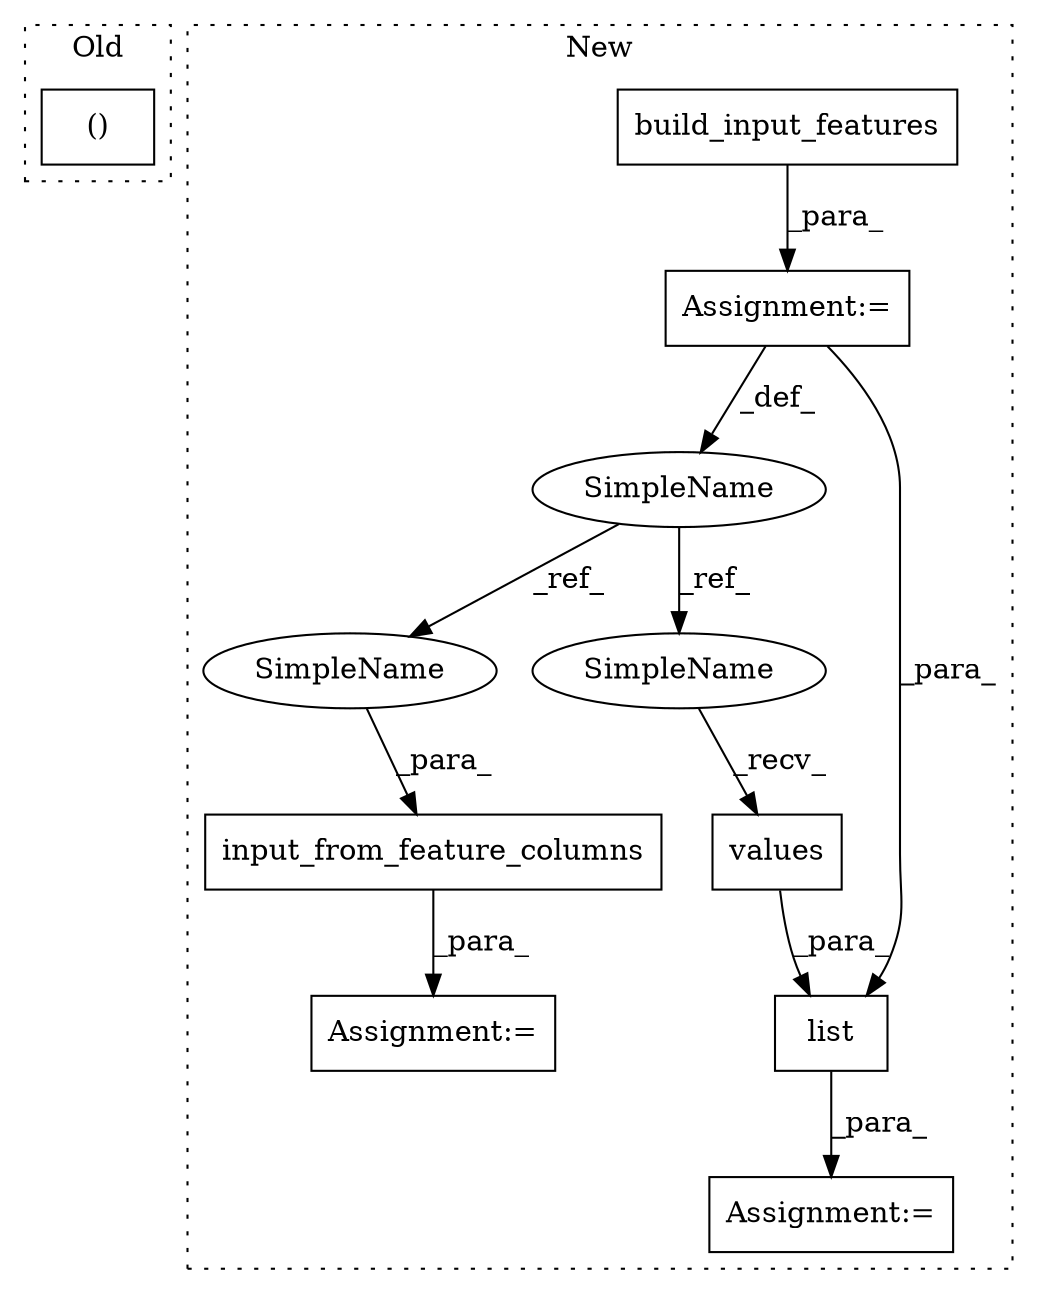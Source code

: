 digraph G {
subgraph cluster0 {
1 [label="()" a="106" s="974" l="65" shape="box"];
label = "Old";
style="dotted";
}
subgraph cluster1 {
2 [label="values" a="32" s="1068" l="8" shape="box"];
3 [label="Assignment:=" a="7" s="1053" l="1" shape="box"];
4 [label="Assignment:=" a="7" s="994" l="1" shape="box"];
5 [label="Assignment:=" a="7" s="1138" l="2" shape="box"];
6 [label="build_input_features" a="32" s="995,1035" l="21,1" shape="box"];
7 [label="input_from_feature_columns" a="32" s="1140,1241" l="27,1" shape="box"];
8 [label="SimpleName" a="42" s="986" l="8" shape="ellipse"];
9 [label="list" a="32" s="1054,1076" l="5,1" shape="box"];
10 [label="SimpleName" a="42" s="1167" l="8" shape="ellipse"];
11 [label="SimpleName" a="42" s="1059" l="8" shape="ellipse"];
label = "New";
style="dotted";
}
2 -> 9 [label="_para_"];
4 -> 8 [label="_def_"];
4 -> 9 [label="_para_"];
6 -> 4 [label="_para_"];
7 -> 5 [label="_para_"];
8 -> 11 [label="_ref_"];
8 -> 10 [label="_ref_"];
9 -> 3 [label="_para_"];
10 -> 7 [label="_para_"];
11 -> 2 [label="_recv_"];
}